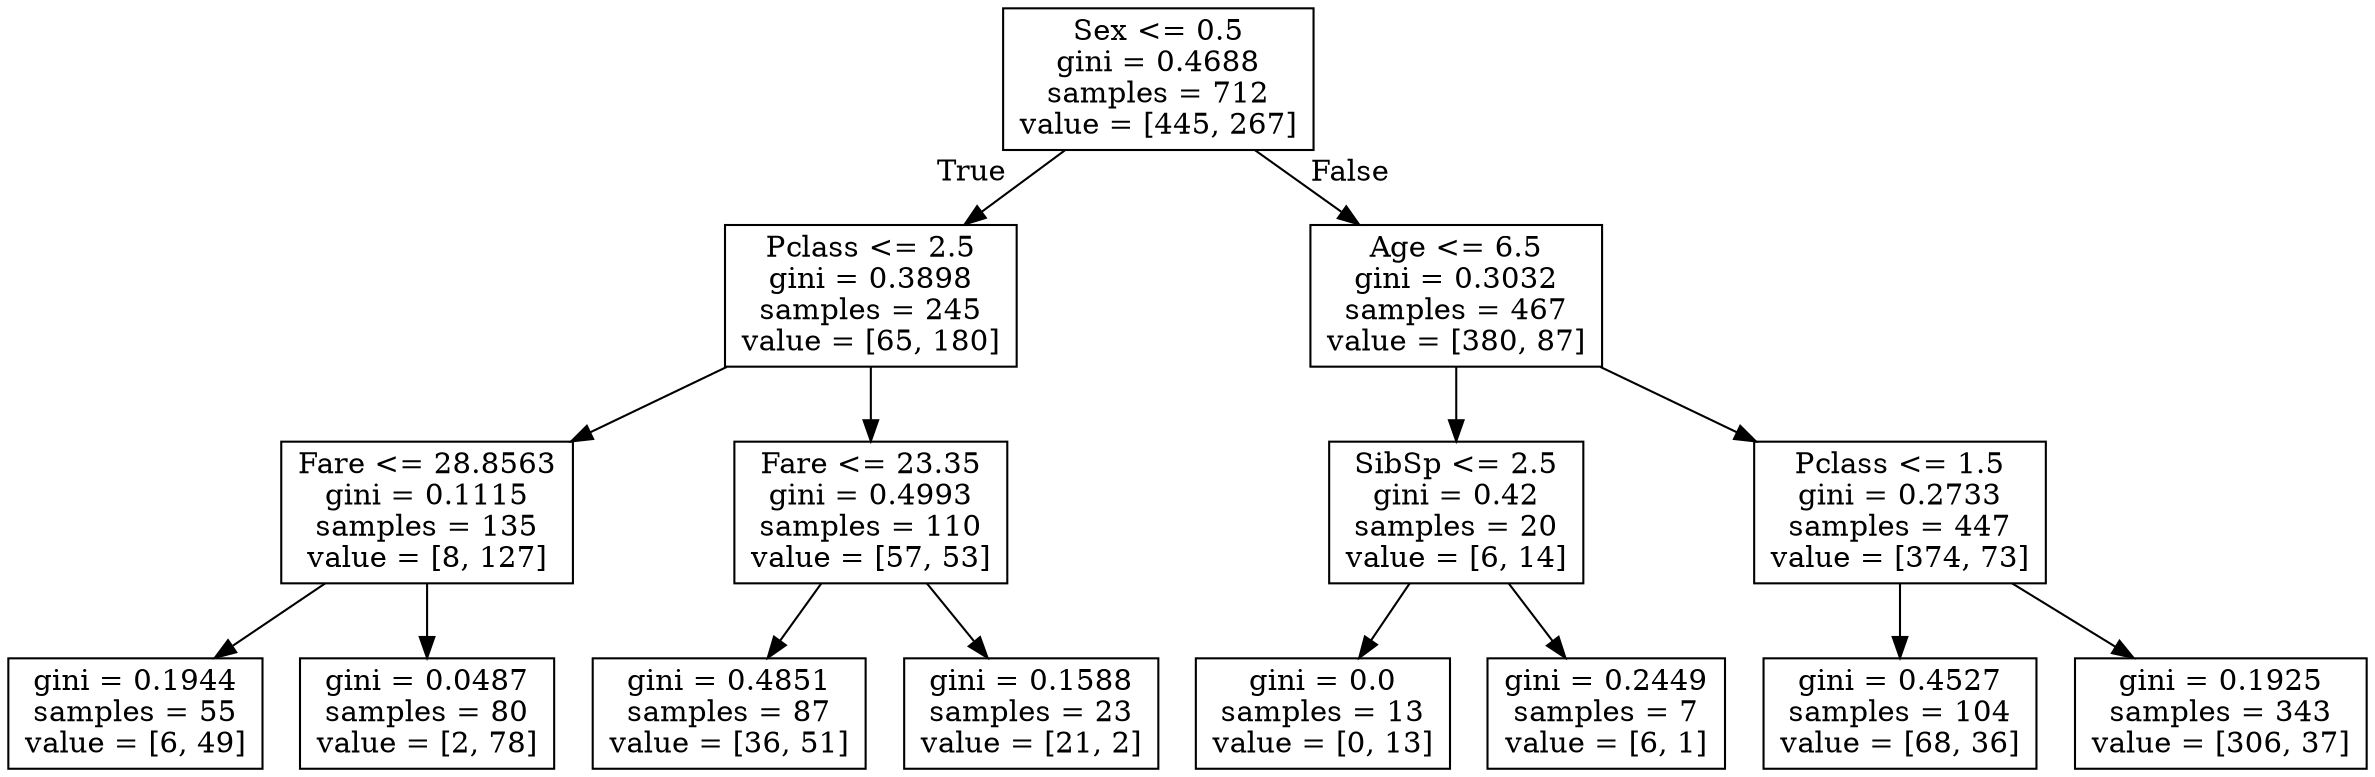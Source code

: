 digraph Tree {
node [shape=box] ;
0 [label="Sex <= 0.5\ngini = 0.4688\nsamples = 712\nvalue = [445, 267]"] ;
1 [label="Pclass <= 2.5\ngini = 0.3898\nsamples = 245\nvalue = [65, 180]"] ;
0 -> 1 [labeldistance=2.5, labelangle=45, headlabel="True"] ;
2 [label="Fare <= 28.8563\ngini = 0.1115\nsamples = 135\nvalue = [8, 127]"] ;
1 -> 2 ;
3 [label="gini = 0.1944\nsamples = 55\nvalue = [6, 49]"] ;
2 -> 3 ;
4 [label="gini = 0.0487\nsamples = 80\nvalue = [2, 78]"] ;
2 -> 4 ;
5 [label="Fare <= 23.35\ngini = 0.4993\nsamples = 110\nvalue = [57, 53]"] ;
1 -> 5 ;
6 [label="gini = 0.4851\nsamples = 87\nvalue = [36, 51]"] ;
5 -> 6 ;
7 [label="gini = 0.1588\nsamples = 23\nvalue = [21, 2]"] ;
5 -> 7 ;
8 [label="Age <= 6.5\ngini = 0.3032\nsamples = 467\nvalue = [380, 87]"] ;
0 -> 8 [labeldistance=2.5, labelangle=-45, headlabel="False"] ;
9 [label="SibSp <= 2.5\ngini = 0.42\nsamples = 20\nvalue = [6, 14]"] ;
8 -> 9 ;
10 [label="gini = 0.0\nsamples = 13\nvalue = [0, 13]"] ;
9 -> 10 ;
11 [label="gini = 0.2449\nsamples = 7\nvalue = [6, 1]"] ;
9 -> 11 ;
12 [label="Pclass <= 1.5\ngini = 0.2733\nsamples = 447\nvalue = [374, 73]"] ;
8 -> 12 ;
13 [label="gini = 0.4527\nsamples = 104\nvalue = [68, 36]"] ;
12 -> 13 ;
14 [label="gini = 0.1925\nsamples = 343\nvalue = [306, 37]"] ;
12 -> 14 ;
}